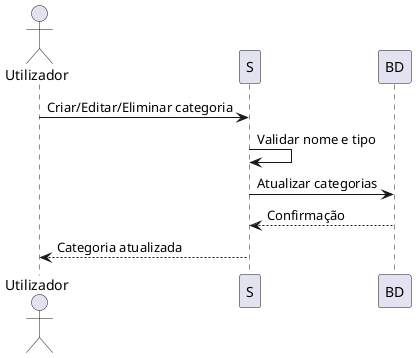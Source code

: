 @startuml
actor Utilizador


Utilizador -> S: Criar/Editar/Eliminar categoria
S -> S: Validar nome e tipo
S -> BD: Atualizar categorias
BD --> S: Confirmação
S --> Utilizador: Categoria atualizada
@enduml
